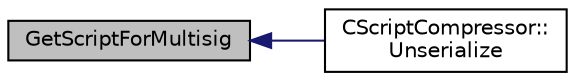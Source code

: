 digraph "GetScriptForMultisig"
{
  edge [fontname="Helvetica",fontsize="10",labelfontname="Helvetica",labelfontsize="10"];
  node [fontname="Helvetica",fontsize="10",shape=record];
  rankdir="LR";
  Node652 [label="GetScriptForMultisig",height=0.2,width=0.4,color="black", fillcolor="grey75", style="filled", fontcolor="black"];
  Node652 -> Node653 [dir="back",color="midnightblue",fontsize="10",style="solid",fontname="Helvetica"];
  Node653 [label="CScriptCompressor::\lUnserialize",height=0.2,width=0.4,color="black", fillcolor="white", style="filled",URL="$d3/dfb/class_c_script_compressor.html#a016fa6e3d2735d95fcf773271da073d5"];
}
